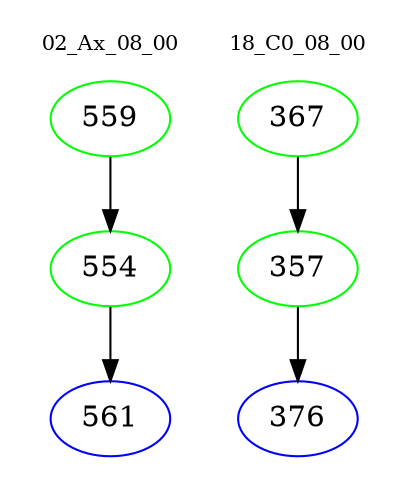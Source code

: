 digraph{
subgraph cluster_0 {
color = white
label = "02_Ax_08_00";
fontsize=10;
T0_559 [label="559", color="green"]
T0_559 -> T0_554 [color="black"]
T0_554 [label="554", color="green"]
T0_554 -> T0_561 [color="black"]
T0_561 [label="561", color="blue"]
}
subgraph cluster_1 {
color = white
label = "18_C0_08_00";
fontsize=10;
T1_367 [label="367", color="green"]
T1_367 -> T1_357 [color="black"]
T1_357 [label="357", color="green"]
T1_357 -> T1_376 [color="black"]
T1_376 [label="376", color="blue"]
}
}
